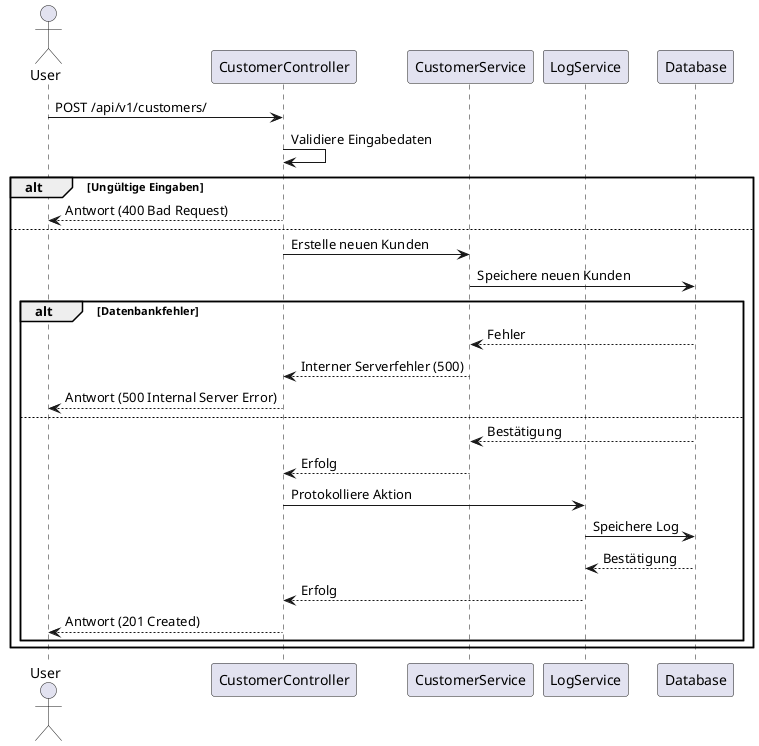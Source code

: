 @startuml
skinparam Shadowing false
skinparam maxMessageSize 300 

actor User
participant CustomerController
participant CustomerService
participant LogService
participant Database 

User -> CustomerController: POST /api/v1/customers/
CustomerController -> CustomerController: Validiere Eingabedaten
alt Ungültige Eingaben
    CustomerController --> User: Antwort (400 Bad Request)
else
    CustomerController -> CustomerService: Erstelle neuen Kunden
    CustomerService -> Database: Speichere neuen Kunden
    alt Datenbankfehler
        Database --> CustomerService: Fehler
        CustomerService --> CustomerController: Interner Serverfehler (500)
        CustomerController --> User: Antwort (500 Internal Server Error)
    else
        Database --> CustomerService: Bestätigung
        CustomerService --> CustomerController: Erfolg
        CustomerController -> LogService: Protokolliere Aktion
        LogService -> Database: Speichere Log
        Database --> LogService: Bestätigung
        LogService --> CustomerController: Erfolg
        CustomerController --> User: Antwort (201 Created)
    end
end
@enduml